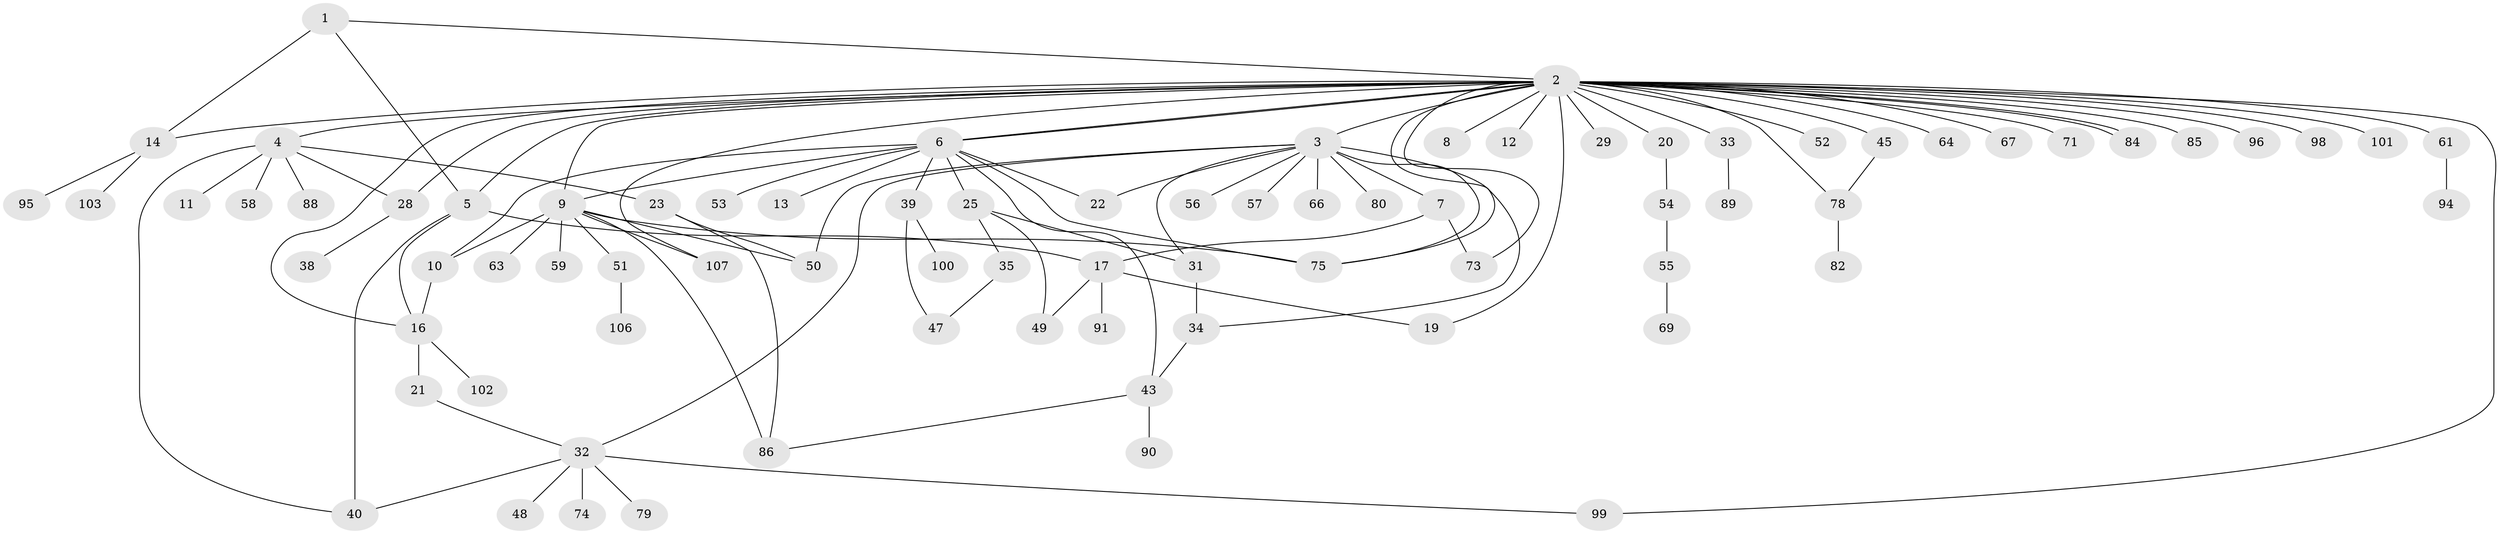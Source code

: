 // Generated by graph-tools (version 1.1) at 2025/23/03/03/25 07:23:49]
// undirected, 79 vertices, 109 edges
graph export_dot {
graph [start="1"]
  node [color=gray90,style=filled];
  1 [super="+30"];
  2 [super="+18"];
  3 [super="+44"];
  4 [super="+15"];
  5 [super="+37"];
  6 [super="+70"];
  7 [super="+26"];
  8;
  9 [super="+36"];
  10 [super="+24"];
  11;
  12;
  13;
  14 [super="+42"];
  16;
  17 [super="+27"];
  19 [super="+105"];
  20 [super="+104"];
  21;
  22 [super="+46"];
  23;
  25 [super="+62"];
  28 [super="+92"];
  29;
  31 [super="+41"];
  32 [super="+65"];
  33 [super="+76"];
  34 [super="+97"];
  35;
  38;
  39 [super="+60"];
  40;
  43;
  45;
  47;
  48;
  49;
  50 [super="+68"];
  51 [super="+72"];
  52;
  53;
  54 [super="+77"];
  55;
  56;
  57;
  58;
  59;
  61;
  63;
  64;
  66;
  67;
  69 [super="+87"];
  71;
  73 [super="+83"];
  74;
  75;
  78;
  79;
  80 [super="+81"];
  82;
  84;
  85;
  86;
  88 [super="+93"];
  89;
  90;
  91;
  94;
  95;
  96;
  98;
  99;
  100;
  101;
  102;
  103;
  106;
  107;
  1 -- 2;
  1 -- 5;
  1 -- 14;
  2 -- 3 [weight=3];
  2 -- 4;
  2 -- 6;
  2 -- 6;
  2 -- 8;
  2 -- 9;
  2 -- 12;
  2 -- 14;
  2 -- 16;
  2 -- 19;
  2 -- 20;
  2 -- 29;
  2 -- 33;
  2 -- 45;
  2 -- 64;
  2 -- 67;
  2 -- 71;
  2 -- 73;
  2 -- 75;
  2 -- 78;
  2 -- 84;
  2 -- 84;
  2 -- 96;
  2 -- 98;
  2 -- 99;
  2 -- 101;
  2 -- 107;
  2 -- 52;
  2 -- 85;
  2 -- 61;
  2 -- 28;
  2 -- 5;
  3 -- 7;
  3 -- 22;
  3 -- 31;
  3 -- 34;
  3 -- 56;
  3 -- 57;
  3 -- 66;
  3 -- 75;
  3 -- 80;
  3 -- 50;
  3 -- 32;
  4 -- 11;
  4 -- 23;
  4 -- 28;
  4 -- 58;
  4 -- 88;
  4 -- 40;
  5 -- 40;
  5 -- 16;
  5 -- 17;
  6 -- 9;
  6 -- 10 [weight=2];
  6 -- 13;
  6 -- 22;
  6 -- 25;
  6 -- 39;
  6 -- 43;
  6 -- 53;
  6 -- 75;
  7 -- 17;
  7 -- 73;
  9 -- 10;
  9 -- 50;
  9 -- 63;
  9 -- 75;
  9 -- 107;
  9 -- 59;
  9 -- 51;
  9 -- 86;
  10 -- 16;
  14 -- 103;
  14 -- 95;
  16 -- 21;
  16 -- 102;
  17 -- 19;
  17 -- 49;
  17 -- 91;
  20 -- 54;
  21 -- 32;
  23 -- 50;
  23 -- 86;
  25 -- 35;
  25 -- 49;
  25 -- 31;
  28 -- 38;
  31 -- 34;
  32 -- 48;
  32 -- 74;
  32 -- 79;
  32 -- 99;
  32 -- 40;
  33 -- 89;
  34 -- 43;
  35 -- 47;
  39 -- 100;
  39 -- 47;
  43 -- 86;
  43 -- 90;
  45 -- 78;
  51 -- 106;
  54 -- 55;
  55 -- 69;
  61 -- 94;
  78 -- 82;
}
